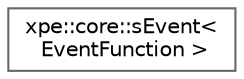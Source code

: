 digraph "Graphical Class Hierarchy"
{
 // LATEX_PDF_SIZE
  bgcolor="transparent";
  edge [fontname=Helvetica,fontsize=10,labelfontname=Helvetica,labelfontsize=10];
  node [fontname=Helvetica,fontsize=10,shape=box,height=0.2,width=0.4];
  rankdir="LR";
  Node0 [id="Node000000",label="xpe::core::sEvent\<\l EventFunction \>",height=0.2,width=0.4,color="grey40", fillcolor="white", style="filled",URL="$structxpe_1_1core_1_1s_event.html",tooltip=" "];
}
